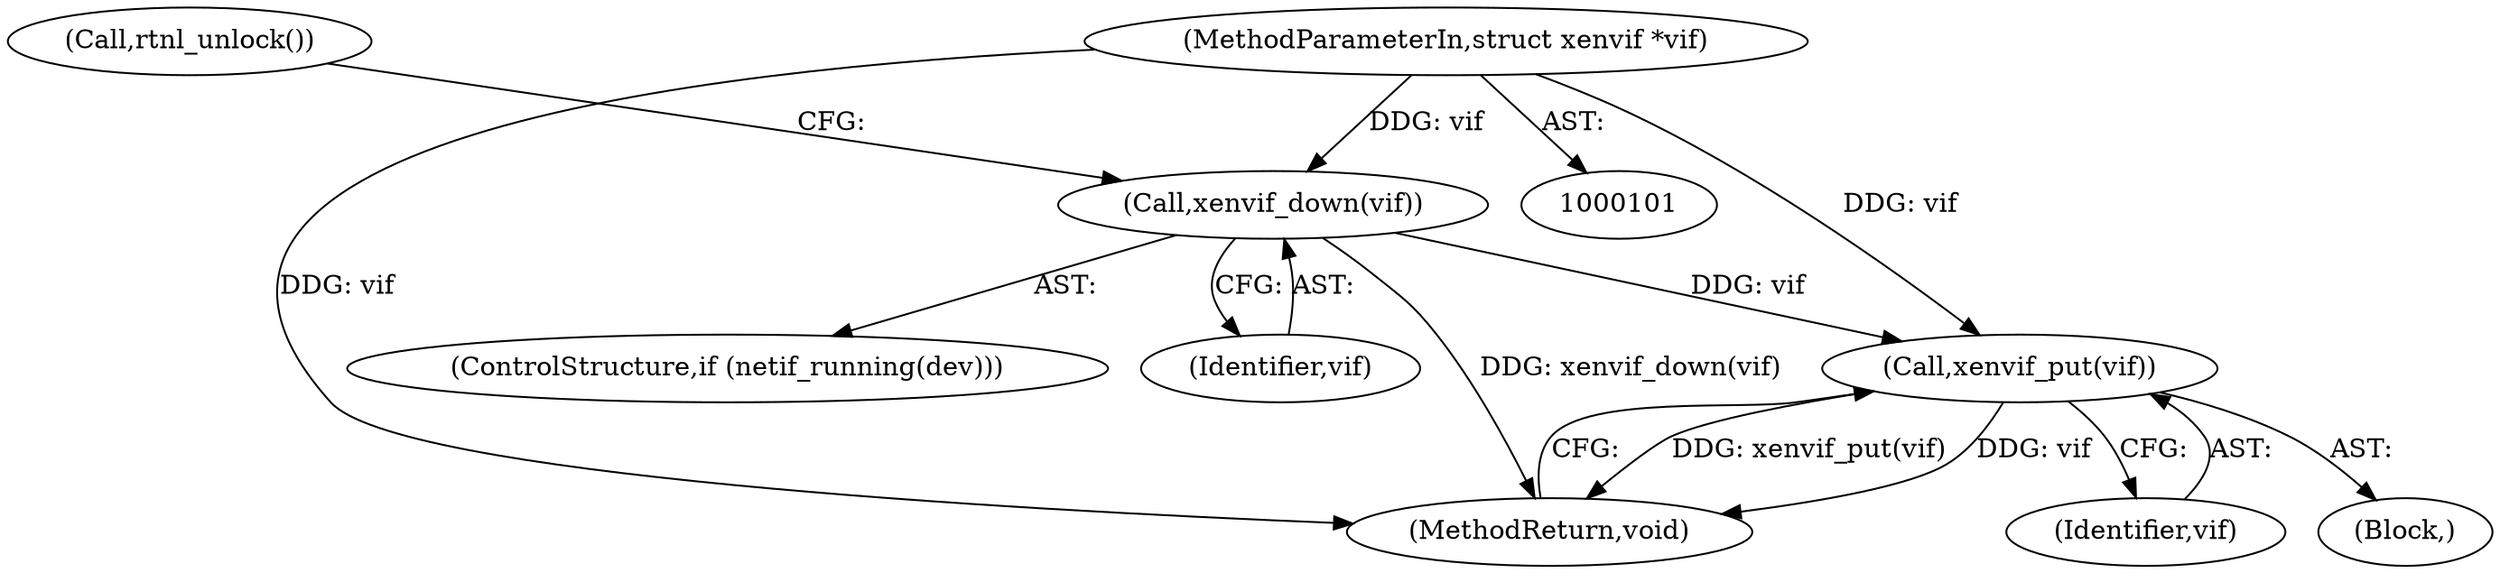 digraph "0_linux_48856286b64e4b66ec62b94e504d0b29c1ade664@pointer" {
"1000102" [label="(MethodParameterIn,struct xenvif *vif)"];
"1000116" [label="(Call,xenvif_down(vif))"];
"1000119" [label="(Call,xenvif_put(vif))"];
"1000102" [label="(MethodParameterIn,struct xenvif *vif)"];
"1000113" [label="(ControlStructure,if (netif_running(dev)))"];
"1000116" [label="(Call,xenvif_down(vif))"];
"1000117" [label="(Identifier,vif)"];
"1000119" [label="(Call,xenvif_put(vif))"];
"1000103" [label="(Block,)"];
"1000121" [label="(MethodReturn,void)"];
"1000120" [label="(Identifier,vif)"];
"1000118" [label="(Call,rtnl_unlock())"];
"1000102" -> "1000101"  [label="AST: "];
"1000102" -> "1000121"  [label="DDG: vif"];
"1000102" -> "1000116"  [label="DDG: vif"];
"1000102" -> "1000119"  [label="DDG: vif"];
"1000116" -> "1000113"  [label="AST: "];
"1000116" -> "1000117"  [label="CFG: "];
"1000117" -> "1000116"  [label="AST: "];
"1000118" -> "1000116"  [label="CFG: "];
"1000116" -> "1000121"  [label="DDG: xenvif_down(vif)"];
"1000116" -> "1000119"  [label="DDG: vif"];
"1000119" -> "1000103"  [label="AST: "];
"1000119" -> "1000120"  [label="CFG: "];
"1000120" -> "1000119"  [label="AST: "];
"1000121" -> "1000119"  [label="CFG: "];
"1000119" -> "1000121"  [label="DDG: xenvif_put(vif)"];
"1000119" -> "1000121"  [label="DDG: vif"];
}
